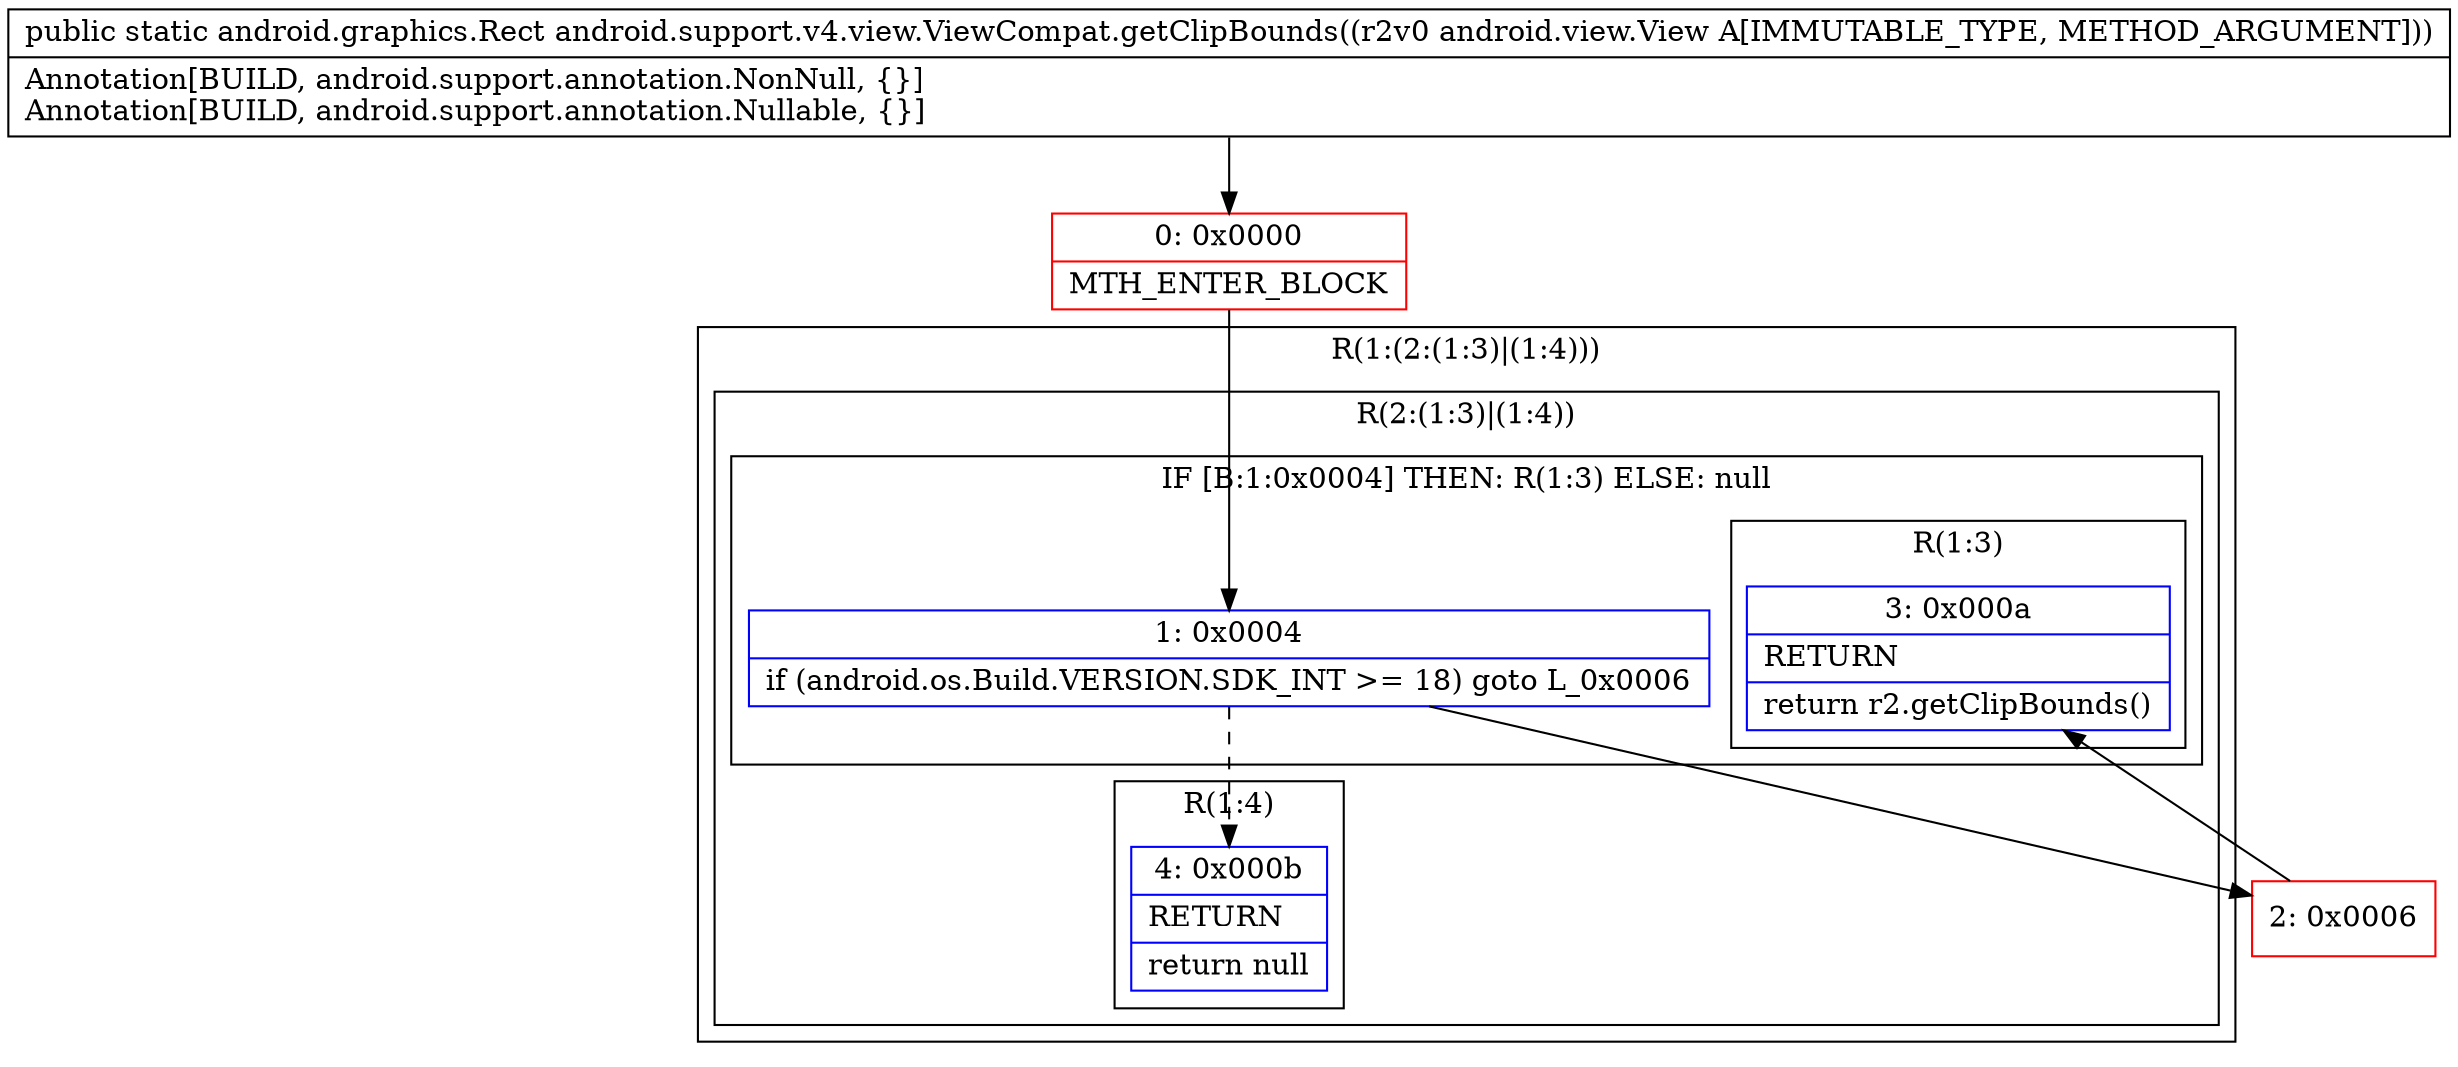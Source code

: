 digraph "CFG forandroid.support.v4.view.ViewCompat.getClipBounds(Landroid\/view\/View;)Landroid\/graphics\/Rect;" {
subgraph cluster_Region_2104211231 {
label = "R(1:(2:(1:3)|(1:4)))";
node [shape=record,color=blue];
subgraph cluster_Region_170725931 {
label = "R(2:(1:3)|(1:4))";
node [shape=record,color=blue];
subgraph cluster_IfRegion_1244474229 {
label = "IF [B:1:0x0004] THEN: R(1:3) ELSE: null";
node [shape=record,color=blue];
Node_1 [shape=record,label="{1\:\ 0x0004|if (android.os.Build.VERSION.SDK_INT \>= 18) goto L_0x0006\l}"];
subgraph cluster_Region_1186121547 {
label = "R(1:3)";
node [shape=record,color=blue];
Node_3 [shape=record,label="{3\:\ 0x000a|RETURN\l|return r2.getClipBounds()\l}"];
}
}
subgraph cluster_Region_1715553229 {
label = "R(1:4)";
node [shape=record,color=blue];
Node_4 [shape=record,label="{4\:\ 0x000b|RETURN\l|return null\l}"];
}
}
}
Node_0 [shape=record,color=red,label="{0\:\ 0x0000|MTH_ENTER_BLOCK\l}"];
Node_2 [shape=record,color=red,label="{2\:\ 0x0006}"];
MethodNode[shape=record,label="{public static android.graphics.Rect android.support.v4.view.ViewCompat.getClipBounds((r2v0 android.view.View A[IMMUTABLE_TYPE, METHOD_ARGUMENT]))  | Annotation[BUILD, android.support.annotation.NonNull, \{\}]\lAnnotation[BUILD, android.support.annotation.Nullable, \{\}]\l}"];
MethodNode -> Node_0;
Node_1 -> Node_2;
Node_1 -> Node_4[style=dashed];
Node_0 -> Node_1;
Node_2 -> Node_3;
}

